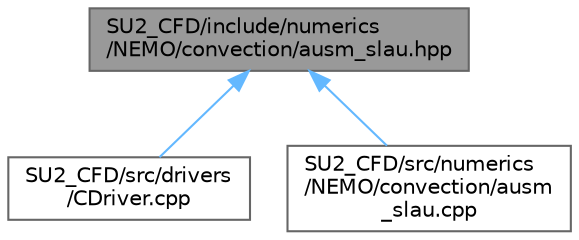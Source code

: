 digraph "SU2_CFD/include/numerics/NEMO/convection/ausm_slau.hpp"
{
 // LATEX_PDF_SIZE
  bgcolor="transparent";
  edge [fontname=Helvetica,fontsize=10,labelfontname=Helvetica,labelfontsize=10];
  node [fontname=Helvetica,fontsize=10,shape=box,height=0.2,width=0.4];
  Node1 [id="Node000001",label="SU2_CFD/include/numerics\l/NEMO/convection/ausm_slau.hpp",height=0.2,width=0.4,color="gray40", fillcolor="grey60", style="filled", fontcolor="black",tooltip="Declaration of numerics classes for the AUSM and SLAU family of schemes in NEMO."];
  Node1 -> Node2 [id="edge1_Node000001_Node000002",dir="back",color="steelblue1",style="solid",tooltip=" "];
  Node2 [id="Node000002",label="SU2_CFD/src/drivers\l/CDriver.cpp",height=0.2,width=0.4,color="grey40", fillcolor="white", style="filled",URL="$CDriver_8cpp.html",tooltip="The main subroutines for driving single or multi-zone problems."];
  Node1 -> Node3 [id="edge2_Node000001_Node000003",dir="back",color="steelblue1",style="solid",tooltip=" "];
  Node3 [id="Node000003",label="SU2_CFD/src/numerics\l/NEMO/convection/ausm\l_slau.cpp",height=0.2,width=0.4,color="grey40", fillcolor="white", style="filled",URL="$NEMO_2convection_2ausm__slau_8cpp.html",tooltip="Implementations of the AUSM-family of schemes in NEMO."];
}
